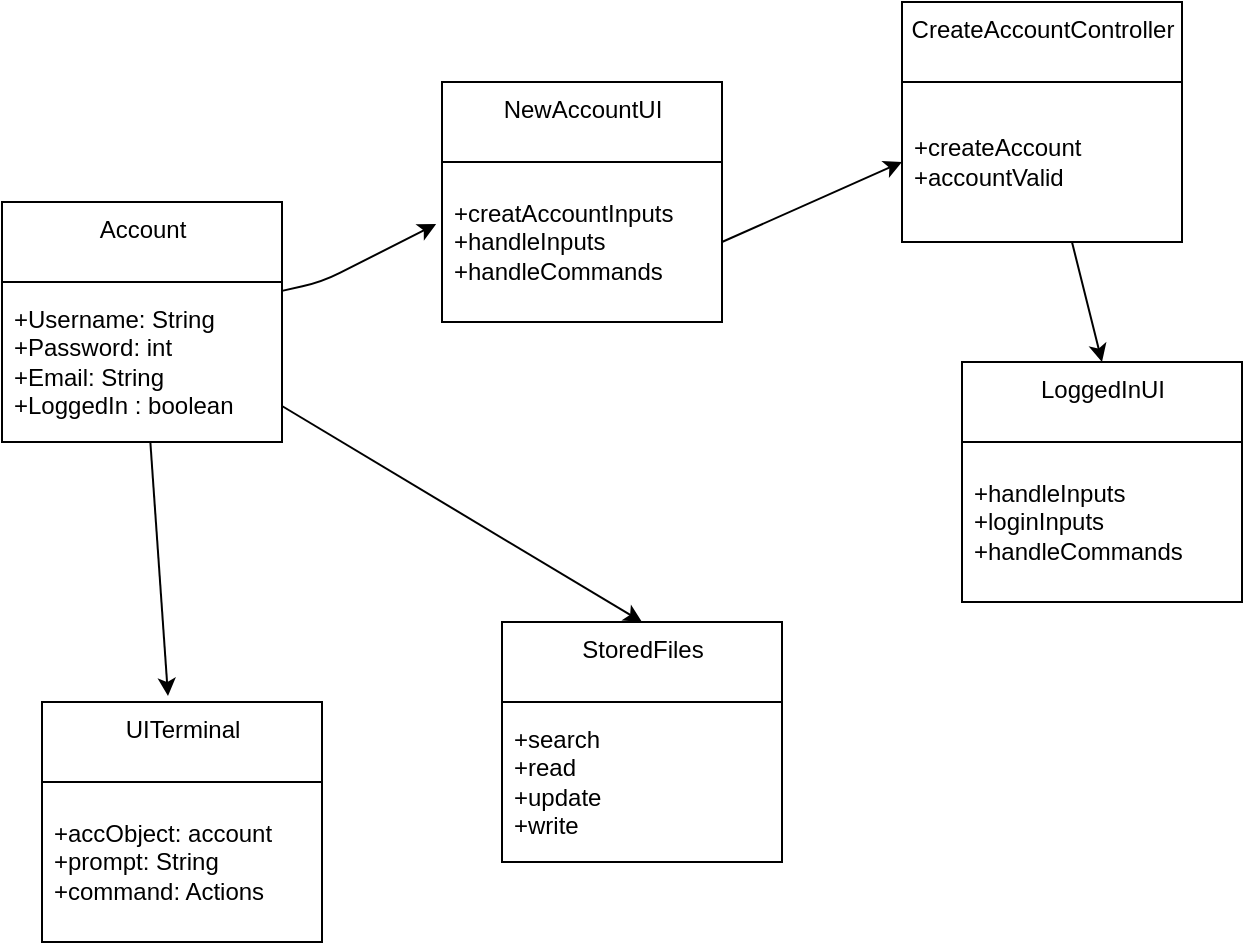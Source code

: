 <mxfile version="16.0.0" type="device" pages="3"><diagram id="dw0yqpkaGDJNE2fJN3Ij" name="Lab4"><mxGraphModel dx="1102" dy="857" grid="1" gridSize="10" guides="1" tooltips="1" connect="1" arrows="1" fold="1" page="1" pageScale="1" pageWidth="850" pageHeight="1100" math="0" shadow="0"><root><mxCell id="0"/><mxCell id="1" parent="0"/><mxCell id="14" value="" style="edgeStyle=none;html=1;entryX=-0.021;entryY=0.388;entryDx=0;entryDy=0;entryPerimeter=0;" parent="1" source="10" target="24" edge="1"><mxGeometry relative="1" as="geometry"><Array as="points"><mxPoint x="180" y="170"/></Array></mxGeometry></mxCell><mxCell id="34" style="edgeStyle=none;html=1;entryX=0.45;entryY=-0.025;entryDx=0;entryDy=0;entryPerimeter=0;" parent="1" source="10" target="29" edge="1"><mxGeometry relative="1" as="geometry"/></mxCell><mxCell id="35" style="edgeStyle=none;html=1;entryX=0.5;entryY=0;entryDx=0;entryDy=0;" parent="1" source="10" target="26" edge="1"><mxGeometry relative="1" as="geometry"/></mxCell><mxCell id="10" value="Account" style="swimlane;fontStyle=0;align=center;verticalAlign=top;childLayout=stackLayout;horizontal=1;startSize=40;horizontalStack=0;resizeParent=1;resizeParentMax=0;resizeLast=0;collapsible=0;marginBottom=0;html=1;" parent="1" vertex="1"><mxGeometry x="20" y="130" width="140" height="120" as="geometry"/></mxCell><mxCell id="11" value="+Username: String&lt;br&gt;+Password: int&lt;br&gt;+Email: String&lt;br&gt;+LoggedIn : boolean" style="text;html=1;strokeColor=none;fillColor=none;align=left;verticalAlign=middle;spacingLeft=4;spacingRight=4;overflow=hidden;rotatable=0;points=[[0,0.5],[1,0.5]];portConstraint=eastwest;" parent="10" vertex="1"><mxGeometry y="40" width="140" height="80" as="geometry"/></mxCell><mxCell id="33" style="edgeStyle=none;html=1;entryX=0.5;entryY=0;entryDx=0;entryDy=0;" parent="1" source="12" target="15" edge="1"><mxGeometry relative="1" as="geometry"/></mxCell><mxCell id="12" value="CreateAccountController" style="swimlane;fontStyle=0;align=center;verticalAlign=top;childLayout=stackLayout;horizontal=1;startSize=40;horizontalStack=0;resizeParent=1;resizeParentMax=0;resizeLast=0;collapsible=0;marginBottom=0;html=1;" parent="1" vertex="1"><mxGeometry x="470" y="30" width="140" height="120" as="geometry"/></mxCell><mxCell id="13" value="+createAccount&lt;br&gt;+accountValid" style="text;html=1;strokeColor=none;fillColor=none;align=left;verticalAlign=middle;spacingLeft=4;spacingRight=4;overflow=hidden;rotatable=0;points=[[0,0.5],[1,0.5]];portConstraint=eastwest;" parent="12" vertex="1"><mxGeometry y="40" width="140" height="80" as="geometry"/></mxCell><mxCell id="15" value="LoggedInUI" style="swimlane;fontStyle=0;align=center;verticalAlign=top;childLayout=stackLayout;horizontal=1;startSize=40;horizontalStack=0;resizeParent=1;resizeParentMax=0;resizeLast=0;collapsible=0;marginBottom=0;html=1;" parent="1" vertex="1"><mxGeometry x="500" y="210" width="140" height="120" as="geometry"/></mxCell><mxCell id="16" value="+handleInputs&lt;br&gt;+loginInputs&lt;br&gt;+handleCommands" style="text;html=1;strokeColor=none;fillColor=none;align=left;verticalAlign=middle;spacingLeft=4;spacingRight=4;overflow=hidden;rotatable=0;points=[[0,0.5],[1,0.5]];portConstraint=eastwest;" parent="15" vertex="1"><mxGeometry y="40" width="140" height="80" as="geometry"/></mxCell><mxCell id="23" value="NewAccountUI" style="swimlane;fontStyle=0;align=center;verticalAlign=top;childLayout=stackLayout;horizontal=1;startSize=40;horizontalStack=0;resizeParent=1;resizeParentMax=0;resizeLast=0;collapsible=0;marginBottom=0;html=1;" parent="1" vertex="1"><mxGeometry x="240" y="70" width="140" height="120" as="geometry"/></mxCell><mxCell id="24" value="+creatAccountInputs&lt;br&gt;+handleInputs&lt;br&gt;+handleCommands" style="text;html=1;strokeColor=none;fillColor=none;align=left;verticalAlign=middle;spacingLeft=4;spacingRight=4;overflow=hidden;rotatable=0;points=[[0,0.5],[1,0.5]];portConstraint=eastwest;" parent="23" vertex="1"><mxGeometry y="40" width="140" height="80" as="geometry"/></mxCell><mxCell id="26" value="StoredFiles" style="swimlane;fontStyle=0;align=center;verticalAlign=top;childLayout=stackLayout;horizontal=1;startSize=40;horizontalStack=0;resizeParent=1;resizeParentMax=0;resizeLast=0;collapsible=0;marginBottom=0;html=1;" parent="1" vertex="1"><mxGeometry x="270" y="340" width="140" height="120" as="geometry"/></mxCell><mxCell id="27" value="+search&lt;br&gt;+read&lt;br&gt;+update&lt;br&gt;+write" style="text;html=1;strokeColor=none;fillColor=none;align=left;verticalAlign=middle;spacingLeft=4;spacingRight=4;overflow=hidden;rotatable=0;points=[[0,0.5],[1,0.5]];portConstraint=eastwest;" parent="26" vertex="1"><mxGeometry y="40" width="140" height="80" as="geometry"/></mxCell><mxCell id="29" value="UITerminal" style="swimlane;fontStyle=0;align=center;verticalAlign=top;childLayout=stackLayout;horizontal=1;startSize=40;horizontalStack=0;resizeParent=1;resizeParentMax=0;resizeLast=0;collapsible=0;marginBottom=0;html=1;" parent="1" vertex="1"><mxGeometry x="40" y="380" width="140" height="120" as="geometry"/></mxCell><mxCell id="30" value="+accObject: account&lt;br&gt;+prompt: String&lt;br&gt;+command: Actions" style="text;html=1;strokeColor=none;fillColor=none;align=left;verticalAlign=middle;spacingLeft=4;spacingRight=4;overflow=hidden;rotatable=0;points=[[0,0.5],[1,0.5]];portConstraint=eastwest;" parent="29" vertex="1"><mxGeometry y="40" width="140" height="80" as="geometry"/></mxCell><mxCell id="32" style="edgeStyle=none;html=1;entryX=0;entryY=0.5;entryDx=0;entryDy=0;exitX=1;exitY=0.5;exitDx=0;exitDy=0;" parent="1" source="24" target="13" edge="1"><mxGeometry relative="1" as="geometry"/></mxCell></root></mxGraphModel></diagram><diagram id="NfbafCXiUfFBZxxNrtJs" name="Biểu đồ tuần tự đăng kí"><mxGraphModel dx="641" dy="1570" grid="1" gridSize="10" guides="1" tooltips="1" connect="1" arrows="1" fold="1" page="1" pageScale="1" pageWidth="850" pageHeight="1100" math="0" shadow="0">&#xa;            <root>&#xa;                <mxCell id="dLo3KlXClYpw2qjBxDRo-0"/>&#xa;                <mxCell id="dLo3KlXClYpw2qjBxDRo-1" parent="dLo3KlXClYpw2qjBxDRo-0"/>&#xa;                <mxCell id="dLo3KlXClYpw2qjBxDRo-22" value="" style="shape=umlLifeline;participant=umlActor;perimeter=lifelinePerimeter;whiteSpace=wrap;html=1;container=1;collapsible=0;recursiveResize=0;verticalAlign=top;spacingTop=36;outlineConnect=0;labelBackgroundColor=none;fontColor=default;strokeColor=#CC0000;fillColor=default;gradientColor=none;" vertex="1" parent="dLo3KlXClYpw2qjBxDRo-1">&#xa;                    <mxGeometry x="40" y="20" width="20" height="330" as="geometry"/>&#xa;                </mxCell>&#xa;                <mxCell id="dLo3KlXClYpw2qjBxDRo-25" value="" style="shape=umlLifeline;participant=umlEntity;perimeter=lifelinePerimeter;whiteSpace=wrap;html=1;container=1;collapsible=0;recursiveResize=0;verticalAlign=top;spacingTop=36;outlineConnect=0;labelBackgroundColor=none;fontColor=default;strokeColor=#CC0000;fillColor=default;gradientColor=none;" vertex="1" parent="dLo3KlXClYpw2qjBxDRo-1">&#xa;                    <mxGeometry x="520" y="20" width="40" height="340" as="geometry"/>&#xa;                </mxCell>&#xa;                <mxCell id="dLo3KlXClYpw2qjBxDRo-42" value="" style="html=1;points=[];perimeter=orthogonalPerimeter;labelBackgroundColor=none;fontColor=default;strokeColor=#CC0000;fillColor=default;gradientColor=none;" vertex="1" parent="dLo3KlXClYpw2qjBxDRo-25">&#xa;                    <mxGeometry x="15" y="160" width="10" height="100" as="geometry"/>&#xa;                </mxCell>&#xa;                <mxCell id="dLo3KlXClYpw2qjBxDRo-28" value="" style="shape=umlLifeline;participant=umlControl;perimeter=lifelinePerimeter;whiteSpace=wrap;html=1;container=1;collapsible=0;recursiveResize=0;verticalAlign=top;spacingTop=36;outlineConnect=0;labelBackgroundColor=none;fontColor=default;strokeColor=#CC0000;fillColor=default;gradientColor=none;" vertex="1" parent="dLo3KlXClYpw2qjBxDRo-1">&#xa;                    <mxGeometry x="360" y="20" width="40" height="340" as="geometry"/>&#xa;                </mxCell>&#xa;                <mxCell id="dLo3KlXClYpw2qjBxDRo-35" value="" style="html=1;points=[];perimeter=orthogonalPerimeter;labelBackgroundColor=none;fontColor=default;strokeColor=#CC0000;fillColor=default;gradientColor=none;" vertex="1" parent="dLo3KlXClYpw2qjBxDRo-28">&#xa;                    <mxGeometry x="15" y="120" width="10" height="180" as="geometry"/>&#xa;                </mxCell>&#xa;                <mxCell id="dLo3KlXClYpw2qjBxDRo-29" value="" style="shape=umlLifeline;participant=umlBoundary;perimeter=lifelinePerimeter;whiteSpace=wrap;html=1;container=1;collapsible=0;recursiveResize=0;verticalAlign=top;spacingTop=36;outlineConnect=0;labelBackgroundColor=none;fontColor=default;strokeColor=#CC0000;fillColor=default;gradientColor=none;" vertex="1" parent="dLo3KlXClYpw2qjBxDRo-1">&#xa;                    <mxGeometry x="190" y="15" width="50" height="350" as="geometry"/>&#xa;                </mxCell>&#xa;                <mxCell id="dLo3KlXClYpw2qjBxDRo-31" value="" style="html=1;points=[];perimeter=orthogonalPerimeter;labelBackgroundColor=none;fontColor=#FFFFFF;strokeColor=#CC0000;fillColor=default;gradientColor=none;" vertex="1" parent="dLo3KlXClYpw2qjBxDRo-29">&#xa;                    <mxGeometry x="20" y="100" width="10" height="210" as="geometry"/>&#xa;                </mxCell>&#xa;                <mxCell id="dLo3KlXClYpw2qjBxDRo-37" value="1: Nhap thong tin dang ki&amp;nbsp;&amp;nbsp;" style="html=1;verticalAlign=bottom;endArrow=block;fontColor=default;" edge="1" parent="dLo3KlXClYpw2qjBxDRo-1" source="dLo3KlXClYpw2qjBxDRo-22" target="dLo3KlXClYpw2qjBxDRo-29">&#xa;                    <mxGeometry x="-0.027" width="80" relative="1" as="geometry">&#xa;                        <mxPoint x="50" y="150" as="sourcePoint"/>&#xa;                        <mxPoint x="130" y="150" as="targetPoint"/>&#xa;                        <Array as="points">&#xa;                            <mxPoint x="100" y="110"/>&#xa;                            <mxPoint x="160" y="110"/>&#xa;                        </Array>&#xa;                        <mxPoint as="offset"/>&#xa;                    </mxGeometry>&#xa;                </mxCell>&#xa;                <mxCell id="dLo3KlXClYpw2qjBxDRo-40" value="2: Kiem tra thong tin dang ki&amp;nbsp;&amp;nbsp;" style="html=1;verticalAlign=bottom;endArrow=block;fontColor=default;" edge="1" parent="dLo3KlXClYpw2qjBxDRo-1">&#xa;                    <mxGeometry x="-0.027" width="80" relative="1" as="geometry">&#xa;                        <mxPoint x="220" y="140" as="sourcePoint"/>&#xa;                        <mxPoint x="384.5" y="140" as="targetPoint"/>&#xa;                        <Array as="points">&#xa;                            <mxPoint x="320" y="140"/>&#xa;                        </Array>&#xa;                        <mxPoint as="offset"/>&#xa;                    </mxGeometry>&#xa;                </mxCell>&#xa;                <mxCell id="dLo3KlXClYpw2qjBxDRo-41" value="3: Kiem tra thong tin dang ki&amp;nbsp;&amp;nbsp;" style="html=1;verticalAlign=bottom;endArrow=block;fontColor=default;" edge="1" parent="dLo3KlXClYpw2qjBxDRo-1">&#xa;                    <mxGeometry x="-0.027" width="80" relative="1" as="geometry">&#xa;                        <mxPoint x="380" y="180" as="sourcePoint"/>&#xa;                        <mxPoint x="544.5" y="180" as="targetPoint"/>&#xa;                        <Array as="points">&#xa;                            <mxPoint x="480" y="180"/>&#xa;                        </Array>&#xa;                        <mxPoint as="offset"/>&#xa;                    </mxGeometry>&#xa;                </mxCell>&#xa;                <mxCell id="dLo3KlXClYpw2qjBxDRo-43" value="4: Thong bao" style="html=1;verticalAlign=bottom;endArrow=open;dashed=1;endSize=8;fontColor=default;" edge="1" parent="dLo3KlXClYpw2qjBxDRo-1" source="dLo3KlXClYpw2qjBxDRo-25">&#xa;                    <mxGeometry relative="1" as="geometry">&#xa;                        <mxPoint x="465" y="280" as="sourcePoint"/>&#xa;                        <mxPoint x="385" y="280" as="targetPoint"/>&#xa;                    </mxGeometry>&#xa;                </mxCell>&#xa;                <mxCell id="dLo3KlXClYpw2qjBxDRo-44" value="5: Thong bao" style="html=1;verticalAlign=bottom;endArrow=open;dashed=1;endSize=8;fontColor=default;" edge="1" parent="dLo3KlXClYpw2qjBxDRo-1">&#xa;                    <mxGeometry relative="1" as="geometry">&#xa;                        <mxPoint x="374.5" y="310" as="sourcePoint"/>&#xa;                        <mxPoint x="220" y="310" as="targetPoint"/>&#xa;                    </mxGeometry>&#xa;                </mxCell>&#xa;                <mxCell id="dLo3KlXClYpw2qjBxDRo-45" value="Lifeline 1: Khach hang" style="text;html=1;align=center;verticalAlign=middle;resizable=0;points=[];autosize=1;strokeColor=none;fillColor=none;fontColor=#FFFFFF;" vertex="1" parent="dLo3KlXClYpw2qjBxDRo-1">&#xa;                    <mxGeometry width="130" height="20" as="geometry"/>&#xa;                </mxCell>&#xa;                <mxCell id="dLo3KlXClYpw2qjBxDRo-46" value="Lifeline 2: FmDangKy" style="text;html=1;align=center;verticalAlign=middle;resizable=0;points=[];autosize=1;strokeColor=none;fillColor=none;fontColor=#FFFFFF;" vertex="1" parent="dLo3KlXClYpw2qjBxDRo-1">&#xa;                    <mxGeometry x="155" y="-5" width="130" height="20" as="geometry"/>&#xa;                </mxCell>&#xa;                <mxCell id="dLo3KlXClYpw2qjBxDRo-47" value="Lifeline 3: DangKy" style="text;html=1;align=center;verticalAlign=middle;resizable=0;points=[];autosize=1;strokeColor=none;fillColor=none;fontColor=#FFFFFF;" vertex="1" parent="dLo3KlXClYpw2qjBxDRo-1">&#xa;                    <mxGeometry x="325" width="110" height="20" as="geometry"/>&#xa;                </mxCell>&#xa;                <mxCell id="dLo3KlXClYpw2qjBxDRo-48" value="Lifeline 4: TaiKhoan" style="text;html=1;align=center;verticalAlign=middle;resizable=0;points=[];autosize=1;strokeColor=none;fillColor=none;fontColor=#FFFFFF;" vertex="1" parent="dLo3KlXClYpw2qjBxDRo-1">&#xa;                    <mxGeometry x="480" width="120" height="20" as="geometry"/>&#xa;                </mxCell>&#xa;                <mxCell id="dLo3KlXClYpw2qjBxDRo-61" value="" style="html=1;points=[];perimeter=orthogonalPerimeter;labelBackgroundColor=none;fontColor=#FFFFFF;strokeColor=#CC0000;fillColor=default;gradientColor=none;" vertex="1" parent="dLo3KlXClYpw2qjBxDRo-1">&#xa;                    <mxGeometry x="375" y="170" width="10" height="40" as="geometry"/>&#xa;                </mxCell>&#xa;            </root>&#xa;        </mxGraphModel></diagram><diagram id="XzgbSICy_kjkT93eG3VM" name="Biểu đồ tuần tự đăng nhập"><mxGraphModel dx="534" dy="1492" grid="1" gridSize="10" guides="1" tooltips="1" connect="1" arrows="1" fold="1" page="1" pageScale="1" pageWidth="850" pageHeight="1100" math="0" shadow="0">&#xa;            <root>&#xa;                <mxCell id="Me0n2BEjh-y8XW1ZsECC-0"/>&#xa;                <mxCell id="Me0n2BEjh-y8XW1ZsECC-1" parent="Me0n2BEjh-y8XW1ZsECC-0"/>&#xa;                <mxCell id="mUbpzDAr2WmrBECd1ZEh-0" value="" style="shape=umlLifeline;participant=umlActor;perimeter=lifelinePerimeter;whiteSpace=wrap;html=1;container=1;collapsible=0;recursiveResize=0;verticalAlign=top;spacingTop=36;outlineConnect=0;labelBackgroundColor=none;fontColor=default;strokeColor=#CC0000;fillColor=default;gradientColor=none;" vertex="1" parent="Me0n2BEjh-y8XW1ZsECC-1">&#xa;                    <mxGeometry x="40" y="20" width="20" height="330" as="geometry"/>&#xa;                </mxCell>&#xa;                <mxCell id="mUbpzDAr2WmrBECd1ZEh-1" value="" style="shape=umlLifeline;participant=umlEntity;perimeter=lifelinePerimeter;whiteSpace=wrap;html=1;container=1;collapsible=0;recursiveResize=0;verticalAlign=top;spacingTop=36;outlineConnect=0;labelBackgroundColor=none;fontColor=default;strokeColor=#CC0000;fillColor=default;gradientColor=none;" vertex="1" parent="Me0n2BEjh-y8XW1ZsECC-1">&#xa;                    <mxGeometry x="520" y="20" width="40" height="360" as="geometry"/>&#xa;                </mxCell>&#xa;                <mxCell id="mUbpzDAr2WmrBECd1ZEh-2" value="" style="html=1;points=[];perimeter=orthogonalPerimeter;labelBackgroundColor=none;fontColor=default;strokeColor=#CC0000;fillColor=default;gradientColor=none;" vertex="1" parent="mUbpzDAr2WmrBECd1ZEh-1">&#xa;                    <mxGeometry x="15" y="160" width="10" height="100" as="geometry"/>&#xa;                </mxCell>&#xa;                <mxCell id="mUbpzDAr2WmrBECd1ZEh-3" value="" style="shape=umlLifeline;participant=umlControl;perimeter=lifelinePerimeter;whiteSpace=wrap;html=1;container=1;collapsible=0;recursiveResize=0;verticalAlign=top;spacingTop=36;outlineConnect=0;labelBackgroundColor=none;fontColor=default;strokeColor=#CC0000;fillColor=default;gradientColor=none;" vertex="1" parent="Me0n2BEjh-y8XW1ZsECC-1">&#xa;                    <mxGeometry x="360" y="20" width="40" height="360" as="geometry"/>&#xa;                </mxCell>&#xa;                <mxCell id="mUbpzDAr2WmrBECd1ZEh-4" value="" style="html=1;points=[];perimeter=orthogonalPerimeter;labelBackgroundColor=none;fontColor=default;strokeColor=#CC0000;fillColor=default;gradientColor=none;" vertex="1" parent="mUbpzDAr2WmrBECd1ZEh-3">&#xa;                    <mxGeometry x="15" y="120" width="10" height="180" as="geometry"/>&#xa;                </mxCell>&#xa;                <mxCell id="mUbpzDAr2WmrBECd1ZEh-5" value="" style="html=1;points=[];perimeter=orthogonalPerimeter;labelBackgroundColor=none;fontColor=#FFFFFF;strokeColor=#CC0000;fillColor=default;gradientColor=none;" vertex="1" parent="Me0n2BEjh-y8XW1ZsECC-1">&#xa;                    <mxGeometry x="210" y="115" width="10" height="210" as="geometry"/>&#xa;                </mxCell>&#xa;                <mxCell id="mUbpzDAr2WmrBECd1ZEh-6" value="1: ten dang nhap, mat khau" style="html=1;verticalAlign=bottom;endArrow=block;fontColor=default;" edge="1" parent="Me0n2BEjh-y8XW1ZsECC-1" source="mUbpzDAr2WmrBECd1ZEh-0">&#xa;                    <mxGeometry x="-0.027" width="80" relative="1" as="geometry">&#xa;                        <mxPoint x="50" y="150" as="sourcePoint"/>&#xa;                        <mxPoint x="214.5" y="110" as="targetPoint"/>&#xa;                        <Array as="points">&#xa;                            <mxPoint x="100" y="110"/>&#xa;                            <mxPoint x="160" y="110"/>&#xa;                        </Array>&#xa;                        <mxPoint as="offset"/>&#xa;                    </mxGeometry>&#xa;                </mxCell>&#xa;                <mxCell id="mUbpzDAr2WmrBECd1ZEh-7" value="2: Kiem tra&amp;nbsp; &amp;nbsp;" style="html=1;verticalAlign=bottom;endArrow=block;fontColor=default;" edge="1" parent="Me0n2BEjh-y8XW1ZsECC-1">&#xa;                    <mxGeometry x="-0.027" width="80" relative="1" as="geometry">&#xa;                        <mxPoint x="220" y="140" as="sourcePoint"/>&#xa;                        <mxPoint x="384.5" y="140" as="targetPoint"/>&#xa;                        <Array as="points">&#xa;                            <mxPoint x="320" y="140"/>&#xa;                        </Array>&#xa;                        <mxPoint as="offset"/>&#xa;                    </mxGeometry>&#xa;                </mxCell>&#xa;                <mxCell id="mUbpzDAr2WmrBECd1ZEh-8" value="3: Kiem tra&amp;nbsp;" style="html=1;verticalAlign=bottom;endArrow=block;fontColor=default;" edge="1" parent="Me0n2BEjh-y8XW1ZsECC-1">&#xa;                    <mxGeometry x="-0.027" width="80" relative="1" as="geometry">&#xa;                        <mxPoint x="380" y="180" as="sourcePoint"/>&#xa;                        <mxPoint x="544.5" y="180" as="targetPoint"/>&#xa;                        <Array as="points">&#xa;                            <mxPoint x="480" y="180"/>&#xa;                        </Array>&#xa;                        <mxPoint as="offset"/>&#xa;                    </mxGeometry>&#xa;                </mxCell>&#xa;                <mxCell id="mUbpzDAr2WmrBECd1ZEh-9" value="4: ket qua" style="html=1;verticalAlign=bottom;endArrow=open;dashed=1;endSize=8;fontColor=default;" edge="1" parent="Me0n2BEjh-y8XW1ZsECC-1" source="mUbpzDAr2WmrBECd1ZEh-1">&#xa;                    <mxGeometry relative="1" as="geometry">&#xa;                        <mxPoint x="465" y="280" as="sourcePoint"/>&#xa;                        <mxPoint x="385" y="280" as="targetPoint"/>&#xa;                    </mxGeometry>&#xa;                </mxCell>&#xa;                <mxCell id="mUbpzDAr2WmrBECd1ZEh-10" value="5: ket qua" style="html=1;verticalAlign=bottom;endArrow=open;dashed=1;endSize=8;fontColor=default;" edge="1" parent="Me0n2BEjh-y8XW1ZsECC-1">&#xa;                    <mxGeometry relative="1" as="geometry">&#xa;                        <mxPoint x="374.5" y="310" as="sourcePoint"/>&#xa;                        <mxPoint x="220" y="310" as="targetPoint"/>&#xa;                    </mxGeometry>&#xa;                </mxCell>&#xa;                <mxCell id="mUbpzDAr2WmrBECd1ZEh-11" value="Lifeline 2: FmDangNhap" style="text;html=1;align=center;verticalAlign=middle;resizable=0;points=[];autosize=1;strokeColor=none;fillColor=none;fontColor=#FFFFFF;" vertex="1" parent="Me0n2BEjh-y8XW1ZsECC-1">&#xa;                    <mxGeometry x="150" y="-5" width="140" height="20" as="geometry"/>&#xa;                </mxCell>&#xa;                <mxCell id="mUbpzDAr2WmrBECd1ZEh-12" value="Lifeline 3: DangNhap" style="text;html=1;align=center;verticalAlign=middle;resizable=0;points=[];autosize=1;strokeColor=none;fillColor=none;fontColor=#FFFFFF;" vertex="1" parent="Me0n2BEjh-y8XW1ZsECC-1">&#xa;                    <mxGeometry x="315" width="130" height="20" as="geometry"/>&#xa;                </mxCell>&#xa;                <mxCell id="mUbpzDAr2WmrBECd1ZEh-13" value="" style="html=1;points=[];perimeter=orthogonalPerimeter;labelBackgroundColor=none;fontColor=#FFFFFF;strokeColor=#CC0000;fillColor=default;gradientColor=none;" vertex="1" parent="Me0n2BEjh-y8XW1ZsECC-1">&#xa;                    <mxGeometry x="375" y="170" width="10" height="40" as="geometry"/>&#xa;                </mxCell>&#xa;                <mxCell id="Mefx_3uV1FNbQceXIYlm-0" value="" style="shape=umlLifeline;participant=umlBoundary;perimeter=lifelinePerimeter;whiteSpace=wrap;html=1;container=1;collapsible=0;recursiveResize=0;verticalAlign=top;spacingTop=36;outlineConnect=0;labelBackgroundColor=none;fontColor=default;strokeColor=#CC0000;fillColor=default;gradientColor=none;" vertex="1" parent="Me0n2BEjh-y8XW1ZsECC-1">&#xa;                    <mxGeometry x="190" y="20" width="50" height="360" as="geometry"/>&#xa;                </mxCell>&#xa;                <mxCell id="Mefx_3uV1FNbQceXIYlm-1" value="" style="html=1;points=[];perimeter=orthogonalPerimeter;labelBackgroundColor=none;fontColor=#FFFFFF;strokeColor=#CC0000;fillColor=default;gradientColor=none;" vertex="1" parent="Mefx_3uV1FNbQceXIYlm-0">&#xa;                    <mxGeometry x="20" y="100" width="10" height="210" as="geometry"/>&#xa;                </mxCell>&#xa;                <mxCell id="JdULCaWkDn-iwsdRokCC-0" value="Lifeline 1: Khach hang" style="text;html=1;align=center;verticalAlign=middle;resizable=0;points=[];autosize=1;strokeColor=none;fillColor=none;fontColor=#FFFFFF;" vertex="1" parent="Me0n2BEjh-y8XW1ZsECC-1">&#xa;                    <mxGeometry width="130" height="20" as="geometry"/>&#xa;                </mxCell>&#xa;                <mxCell id="6FRM_DiUC6Ac_YCZYyJG-0" value="Lifeline 4: TaiKhoan" style="text;html=1;align=center;verticalAlign=middle;resizable=0;points=[];autosize=1;strokeColor=none;fillColor=none;fontColor=#FFFFFF;" vertex="1" parent="Me0n2BEjh-y8XW1ZsECC-1">&#xa;                    <mxGeometry x="480" width="120" height="20" as="geometry"/>&#xa;                </mxCell>&#xa;                <mxCell id="6FRM_DiUC6Ac_YCZYyJG-2" value="6: thong bao" style="edgeStyle=orthogonalEdgeStyle;html=1;align=left;spacingLeft=2;endArrow=block;rounded=0;entryX=1;entryY=0;dashed=1;fontColor=#FFFFFF;" edge="1" parent="Me0n2BEjh-y8XW1ZsECC-1">&#xa;                    <mxGeometry relative="1" as="geometry">&#xa;                        <mxPoint x="215" y="340" as="sourcePoint"/>&#xa;                        <Array as="points">&#xa;                            <mxPoint x="245" y="340"/>&#xa;                        </Array>&#xa;                        <mxPoint x="220" y="360.0" as="targetPoint"/>&#xa;                    </mxGeometry>&#xa;                </mxCell>&#xa;            </root>&#xa;        </mxGraphModel></diagram></mxfile>